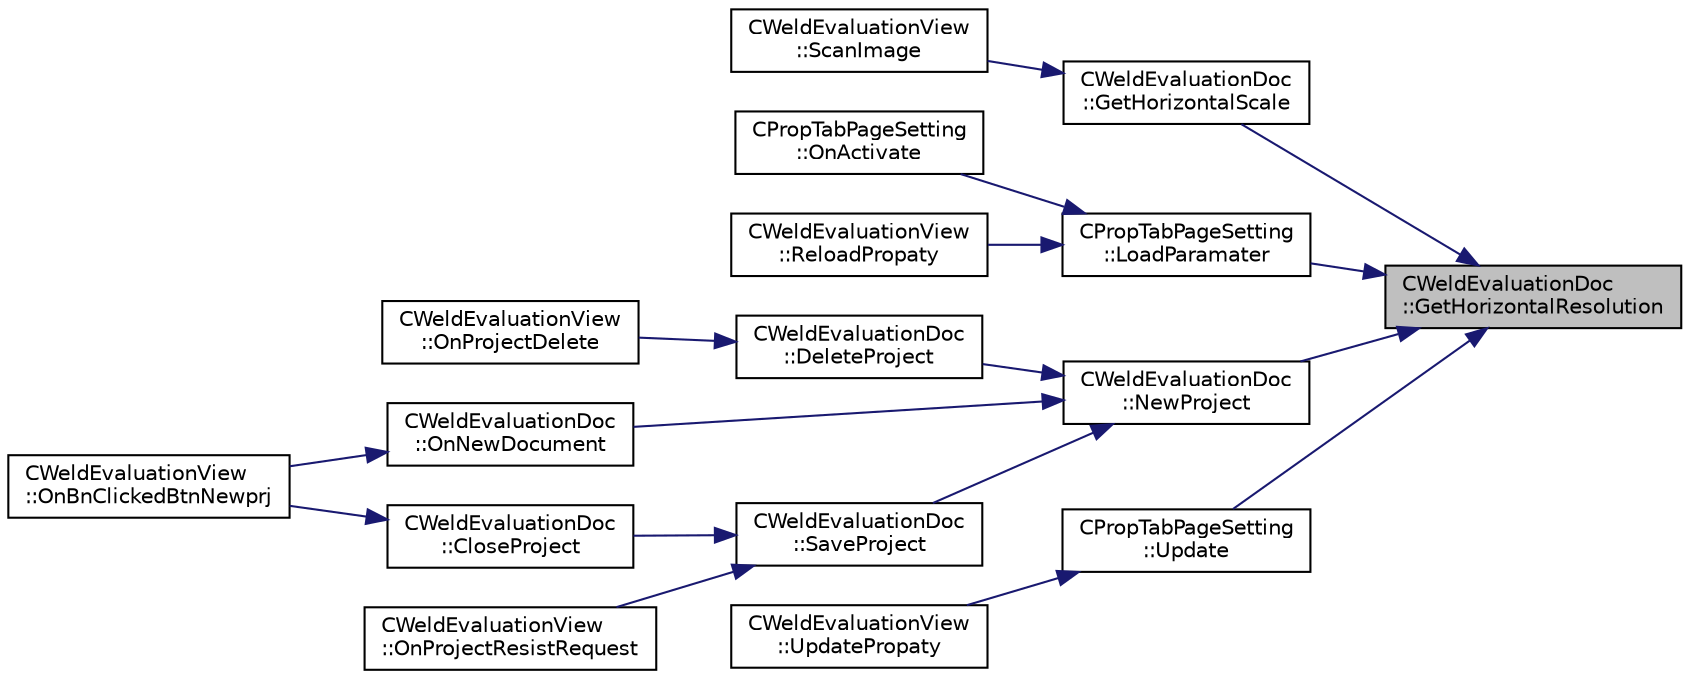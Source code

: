 digraph "CWeldEvaluationDoc::GetHorizontalResolution"
{
 // LATEX_PDF_SIZE
  edge [fontname="Helvetica",fontsize="10",labelfontname="Helvetica",labelfontsize="10"];
  node [fontname="Helvetica",fontsize="10",shape=record];
  rankdir="RL";
  Node1 [label="CWeldEvaluationDoc\l::GetHorizontalResolution",height=0.2,width=0.4,color="black", fillcolor="grey75", style="filled", fontcolor="black",tooltip="横方向の解像度の取得"];
  Node1 -> Node2 [dir="back",color="midnightblue",fontsize="10",style="solid",fontname="Helvetica"];
  Node2 [label="CWeldEvaluationDoc\l::GetHorizontalScale",height=0.2,width=0.4,color="black", fillcolor="white", style="filled",URL="$class_c_weld_evaluation_doc.html#ad720f42bbec8273c92cc3eb1e672a803",tooltip="取得データの横方向拡縮率の取得"];
  Node2 -> Node3 [dir="back",color="midnightblue",fontsize="10",style="solid",fontname="Helvetica"];
  Node3 [label="CWeldEvaluationView\l::ScanImage",height=0.2,width=0.4,color="black", fillcolor="white", style="filled",URL="$class_c_weld_evaluation_view.html#af36ee74161f90ac2fe30337a0fe1fb9d",tooltip="スキャンの実施"];
  Node1 -> Node4 [dir="back",color="midnightblue",fontsize="10",style="solid",fontname="Helvetica"];
  Node4 [label="CPropTabPageSetting\l::LoadParamater",height=0.2,width=0.4,color="black", fillcolor="white", style="filled",URL="$class_c_prop_tab_page_setting.html#a11a96b76db0c9f575e8f84ad3d3bcf09",tooltip="パラメータの読み込み"];
  Node4 -> Node5 [dir="back",color="midnightblue",fontsize="10",style="solid",fontname="Helvetica"];
  Node5 [label="CPropTabPageSetting\l::OnActivate",height=0.2,width=0.4,color="black", fillcolor="white", style="filled",URL="$class_c_prop_tab_page_setting.html#ad176661bbe7c6d157814d81897d50f7d",tooltip="ウインドアクティブ時処理"];
  Node4 -> Node6 [dir="back",color="midnightblue",fontsize="10",style="solid",fontname="Helvetica"];
  Node6 [label="CWeldEvaluationView\l::ReloadPropaty",height=0.2,width=0.4,color="black", fillcolor="white", style="filled",URL="$class_c_weld_evaluation_view.html#a266807bf8e8a7dd3fd73b2907300607d",tooltip="プロパティページの再読込"];
  Node1 -> Node7 [dir="back",color="midnightblue",fontsize="10",style="solid",fontname="Helvetica"];
  Node7 [label="CWeldEvaluationDoc\l::NewProject",height=0.2,width=0.4,color="black", fillcolor="white", style="filled",URL="$class_c_weld_evaluation_doc.html#a0aec3875f86f89c63daf5161cfded60d",tooltip="新規プロジェクトの構築"];
  Node7 -> Node8 [dir="back",color="midnightblue",fontsize="10",style="solid",fontname="Helvetica"];
  Node8 [label="CWeldEvaluationDoc\l::DeleteProject",height=0.2,width=0.4,color="black", fillcolor="white", style="filled",URL="$class_c_weld_evaluation_doc.html#acceb13e1dba62f59383094194ecf9774",tooltip="プロジェクトの削除"];
  Node8 -> Node9 [dir="back",color="midnightblue",fontsize="10",style="solid",fontname="Helvetica"];
  Node9 [label="CWeldEvaluationView\l::OnProjectDelete",height=0.2,width=0.4,color="black", fillcolor="white", style="filled",URL="$class_c_weld_evaluation_view.html#a1c8f728724d0615945c96bc74bf24e76",tooltip="プロジェクト削除"];
  Node7 -> Node10 [dir="back",color="midnightblue",fontsize="10",style="solid",fontname="Helvetica"];
  Node10 [label="CWeldEvaluationDoc\l::OnNewDocument",height=0.2,width=0.4,color="black", fillcolor="white", style="filled",URL="$class_c_weld_evaluation_doc.html#a2e500461803db9361e0e0c86bc549547",tooltip="新規プロジェクト作成"];
  Node10 -> Node11 [dir="back",color="midnightblue",fontsize="10",style="solid",fontname="Helvetica"];
  Node11 [label="CWeldEvaluationView\l::OnBnClickedBtnNewprj",height=0.2,width=0.4,color="black", fillcolor="white", style="filled",URL="$class_c_weld_evaluation_view.html#ae37e8e96f656ee1e5ac50c77258dcd91",tooltip="「新規検査」ボタン押下時処理"];
  Node7 -> Node12 [dir="back",color="midnightblue",fontsize="10",style="solid",fontname="Helvetica"];
  Node12 [label="CWeldEvaluationDoc\l::SaveProject",height=0.2,width=0.4,color="black", fillcolor="white", style="filled",URL="$class_c_weld_evaluation_doc.html#a92d375305f80e0626001ab1b3c8d75a0",tooltip="プロジェクトの保存"];
  Node12 -> Node13 [dir="back",color="midnightblue",fontsize="10",style="solid",fontname="Helvetica"];
  Node13 [label="CWeldEvaluationDoc\l::CloseProject",height=0.2,width=0.4,color="black", fillcolor="white", style="filled",URL="$class_c_weld_evaluation_doc.html#a848f1a59f54ec2dccf6b874e3371c0a8",tooltip="プロジェクトの終了"];
  Node13 -> Node11 [dir="back",color="midnightblue",fontsize="10",style="solid",fontname="Helvetica"];
  Node12 -> Node14 [dir="back",color="midnightblue",fontsize="10",style="solid",fontname="Helvetica"];
  Node14 [label="CWeldEvaluationView\l::OnProjectResistRequest",height=0.2,width=0.4,color="black", fillcolor="white", style="filled",URL="$class_c_weld_evaluation_view.html#ab8be50e0c7eeb845227827a2c0e99342",tooltip="プロジェクトの更新要求"];
  Node1 -> Node15 [dir="back",color="midnightblue",fontsize="10",style="solid",fontname="Helvetica"];
  Node15 [label="CPropTabPageSetting\l::Update",height=0.2,width=0.4,color="black", fillcolor="white", style="filled",URL="$class_c_prop_tab_page_setting.html#acefe73a52687d98a8a6e6f01ef270b01",tooltip="更新処理"];
  Node15 -> Node16 [dir="back",color="midnightblue",fontsize="10",style="solid",fontname="Helvetica"];
  Node16 [label="CWeldEvaluationView\l::UpdatePropaty",height=0.2,width=0.4,color="black", fillcolor="white", style="filled",URL="$class_c_weld_evaluation_view.html#a82f4afb7916eedf21101d656e8377367",tooltip="プロパティページの更新"];
}
